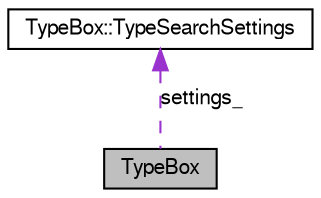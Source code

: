 digraph G
{
  bgcolor="transparent";
  edge [fontname="FreeSans",fontsize=10,labelfontname="FreeSans",labelfontsize=10];
  node [fontname="FreeSans",fontsize=10,shape=record];
  Node1 [label="TypeBox",height=0.2,width=0.4,color="black", fillcolor="grey75", style="filled" fontcolor="black"];
  Node2 -> Node1 [dir=back,color="darkorchid3",fontsize=10,style="dashed",label="settings_",fontname="FreeSans"];
  Node2 [label="TypeBox::TypeSearchSettings",height=0.2,width=0.4,color="black",URL="$struct_type_box_1_1_type_search_settings.html",tooltip="The struct that contains the info on which types to include in search."];
}
